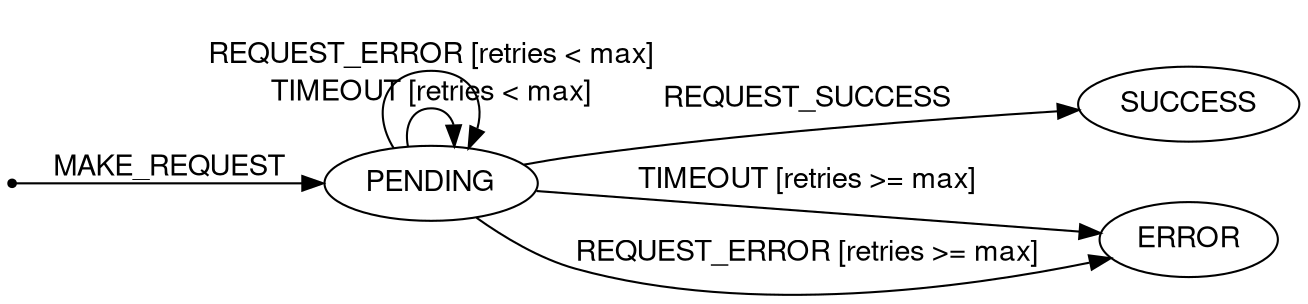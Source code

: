 digraph request_state_machine {
    fontname="Helvetica,Arial,sans-serif"
    node [fontname="Helvetica,Arial,sans-serif"]
    edge [fontname="Helvetica,Arial,sans-serif"]
    rankdir=LR;
    null    [shape=point];
    node    [shape = oval]; PENDING SUCCESS ERROR;
    null -> PENDING [label=MAKE_REQUEST]
    PENDING -> SUCCESS [label=REQUEST_SUCCESS]
    PENDING -> PENDING [label="TIMEOUT [retries < max]"]
    PENDING -> ERROR [label="TIMEOUT [retries >= max]"]
    PENDING -> ERROR [label="REQUEST_ERROR [retries >= max]"]
    PENDING -> PENDING [label="REQUEST_ERROR [retries < max]"]
}